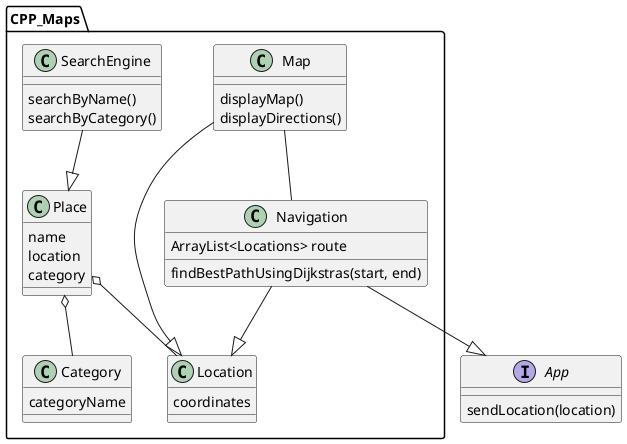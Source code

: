@startuml
package CPP_Maps {
    class Map {
    displayMap()
    displayDirections()
    }

    class Navigation {
    ArrayList<Locations> route
    findBestPathUsingDijkstras(start, end)
    }

    class SearchEngine {
    searchByName()
    searchByCategory()
    }


    class Place {
    name
    location
    category
    }

    class Location {
    coordinates
    }

    class Category {
    categoryName
    }


    Map --|> Location
    Map -- Navigation

    Navigation --|> Location
    SearchEngine --|> Place

    Place o-- Location
    Place o-- Category
}

interface App {
sendLocation(location)
}

Navigation --|> App

@enduml


